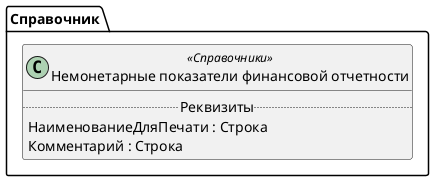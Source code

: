 ﻿@startuml НемонетарныеПоказатели
'!include templates.wsd
'..\include templates.wsd
class Справочник.НемонетарныеПоказатели as "Немонетарные показатели финансовой отчетности" <<Справочники>>
{
..Реквизиты..
НаименованиеДляПечати : Строка
Комментарий : Строка
}
@enduml
